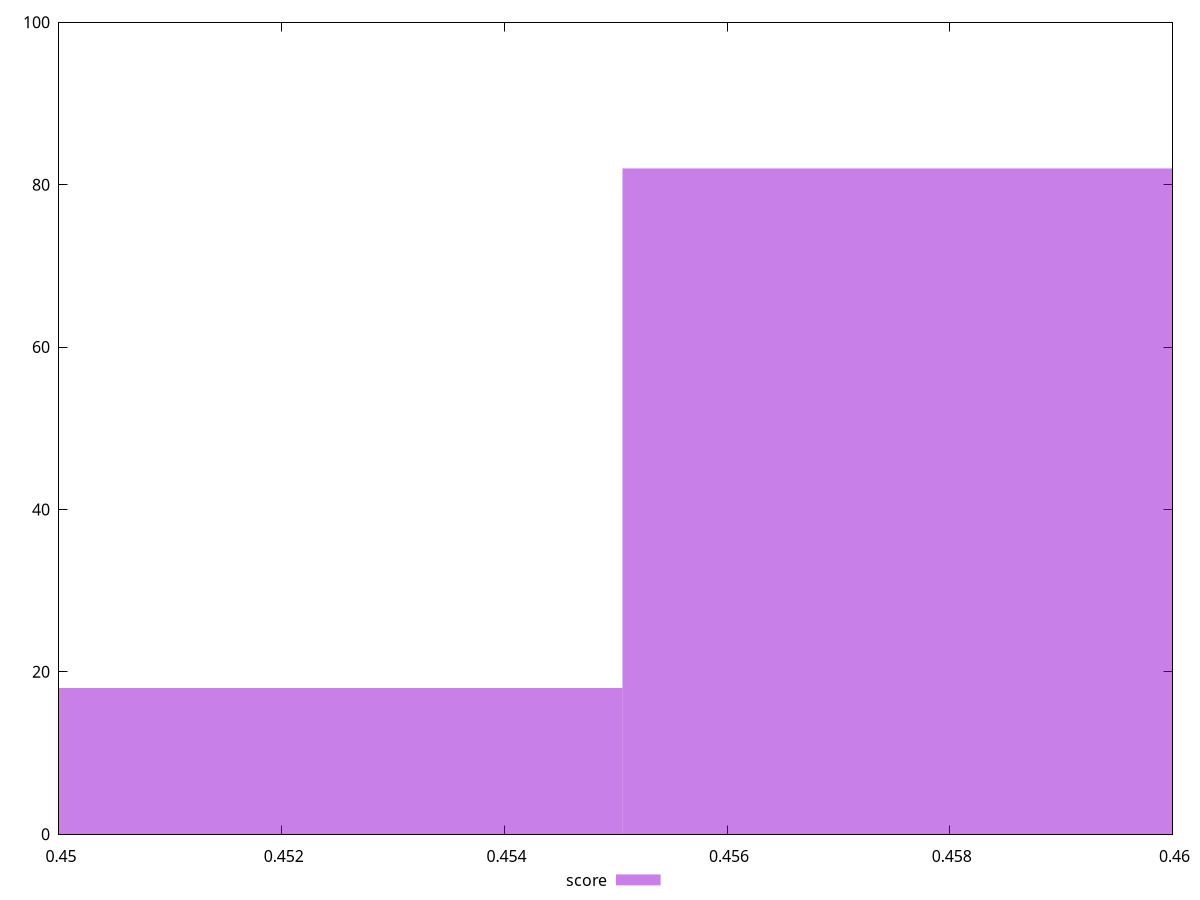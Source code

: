 reset

$score <<EOF
0.4505548688720508 18
0.45956596624949186 82
EOF

set key outside below
set boxwidth 0.009011097377441017
set xrange [0.45:0.46]
set yrange [0:100]
set trange [0:100]
set style fill transparent solid 0.5 noborder
set terminal svg size 640, 490 enhanced background rgb 'white'
set output "report_00019_2021-02-10T18-14-37.922Z//unused-javascript/samples/pages+cached+noadtech+nomedia+nocss/score/histogram.svg"

plot $score title "score" with boxes

reset
